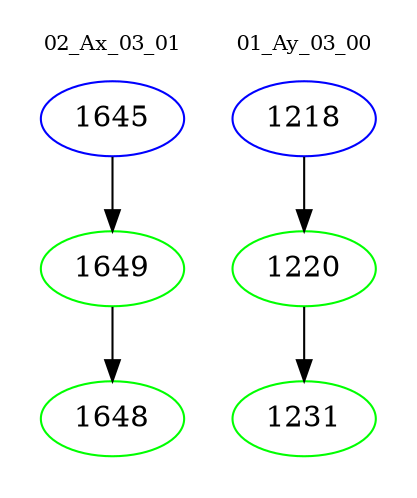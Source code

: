 digraph{
subgraph cluster_0 {
color = white
label = "02_Ax_03_01";
fontsize=10;
T0_1645 [label="1645", color="blue"]
T0_1645 -> T0_1649 [color="black"]
T0_1649 [label="1649", color="green"]
T0_1649 -> T0_1648 [color="black"]
T0_1648 [label="1648", color="green"]
}
subgraph cluster_1 {
color = white
label = "01_Ay_03_00";
fontsize=10;
T1_1218 [label="1218", color="blue"]
T1_1218 -> T1_1220 [color="black"]
T1_1220 [label="1220", color="green"]
T1_1220 -> T1_1231 [color="black"]
T1_1231 [label="1231", color="green"]
}
}
